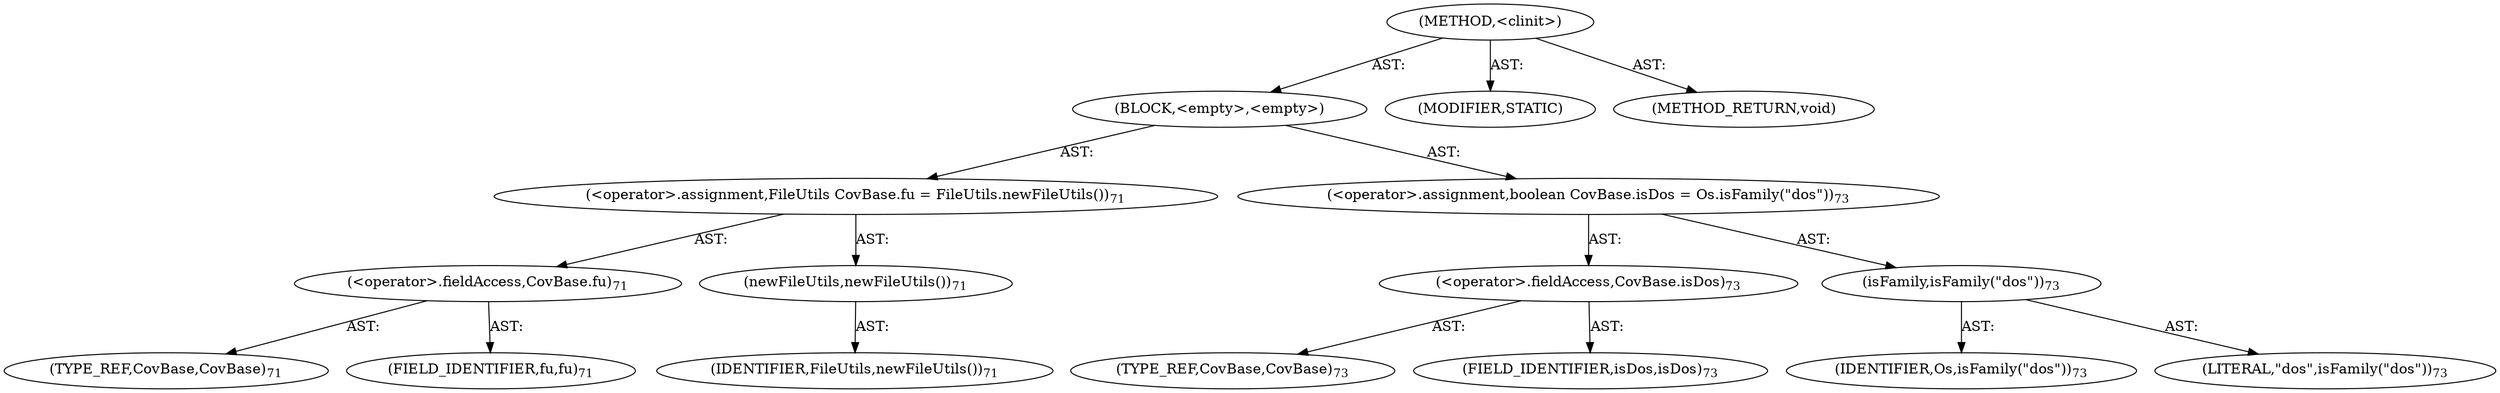 digraph "&lt;clinit&gt;" {  
"111669149704" [label = <(METHOD,&lt;clinit&gt;)> ]
"25769803793" [label = <(BLOCK,&lt;empty&gt;,&lt;empty&gt;)> ]
"30064771130" [label = <(&lt;operator&gt;.assignment,FileUtils CovBase.fu = FileUtils.newFileUtils())<SUB>71</SUB>> ]
"30064771131" [label = <(&lt;operator&gt;.fieldAccess,CovBase.fu)<SUB>71</SUB>> ]
"180388626440" [label = <(TYPE_REF,CovBase,CovBase)<SUB>71</SUB>> ]
"55834574871" [label = <(FIELD_IDENTIFIER,fu,fu)<SUB>71</SUB>> ]
"30064771132" [label = <(newFileUtils,newFileUtils())<SUB>71</SUB>> ]
"68719476775" [label = <(IDENTIFIER,FileUtils,newFileUtils())<SUB>71</SUB>> ]
"30064771133" [label = <(&lt;operator&gt;.assignment,boolean CovBase.isDos = Os.isFamily(&quot;dos&quot;))<SUB>73</SUB>> ]
"30064771134" [label = <(&lt;operator&gt;.fieldAccess,CovBase.isDos)<SUB>73</SUB>> ]
"180388626441" [label = <(TYPE_REF,CovBase,CovBase)<SUB>73</SUB>> ]
"55834574872" [label = <(FIELD_IDENTIFIER,isDos,isDos)<SUB>73</SUB>> ]
"30064771135" [label = <(isFamily,isFamily(&quot;dos&quot;))<SUB>73</SUB>> ]
"68719476776" [label = <(IDENTIFIER,Os,isFamily(&quot;dos&quot;))<SUB>73</SUB>> ]
"90194313233" [label = <(LITERAL,&quot;dos&quot;,isFamily(&quot;dos&quot;))<SUB>73</SUB>> ]
"133143986198" [label = <(MODIFIER,STATIC)> ]
"128849018888" [label = <(METHOD_RETURN,void)> ]
  "111669149704" -> "25769803793"  [ label = "AST: "] 
  "111669149704" -> "133143986198"  [ label = "AST: "] 
  "111669149704" -> "128849018888"  [ label = "AST: "] 
  "25769803793" -> "30064771130"  [ label = "AST: "] 
  "25769803793" -> "30064771133"  [ label = "AST: "] 
  "30064771130" -> "30064771131"  [ label = "AST: "] 
  "30064771130" -> "30064771132"  [ label = "AST: "] 
  "30064771131" -> "180388626440"  [ label = "AST: "] 
  "30064771131" -> "55834574871"  [ label = "AST: "] 
  "30064771132" -> "68719476775"  [ label = "AST: "] 
  "30064771133" -> "30064771134"  [ label = "AST: "] 
  "30064771133" -> "30064771135"  [ label = "AST: "] 
  "30064771134" -> "180388626441"  [ label = "AST: "] 
  "30064771134" -> "55834574872"  [ label = "AST: "] 
  "30064771135" -> "68719476776"  [ label = "AST: "] 
  "30064771135" -> "90194313233"  [ label = "AST: "] 
}
